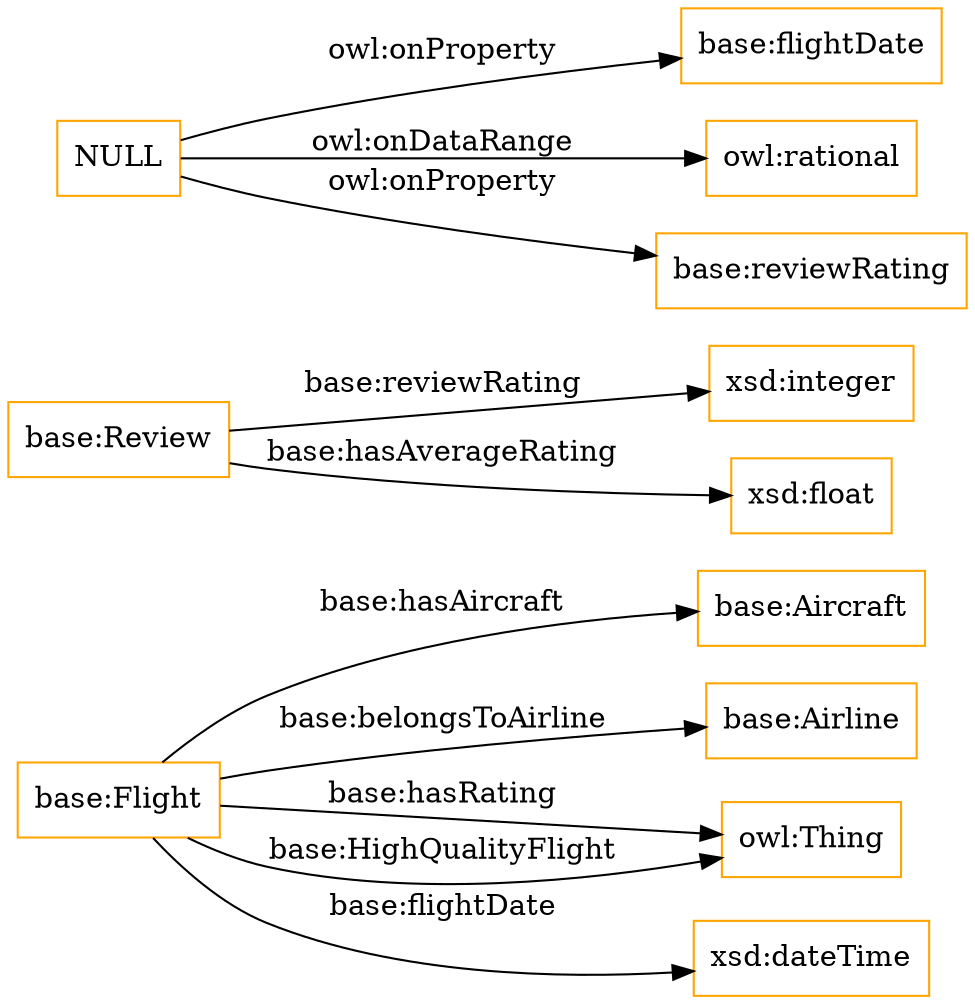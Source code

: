 digraph ar2dtool_diagram { 
rankdir=LR;
size="1501"
node [shape = rectangle, color="orange"]; "base:Flight" "base:Aircraft" "base:Review" "base:Airline" ; /*classes style*/
	"NULL" -> "base:flightDate" [ label = "owl:onProperty" ];
	"NULL" -> "owl:rational" [ label = "owl:onDataRange" ];
	"NULL" -> "base:reviewRating" [ label = "owl:onProperty" ];
	"base:Flight" -> "owl:Thing" [ label = "base:hasRating" ];
	"base:Flight" -> "xsd:dateTime" [ label = "base:flightDate" ];
	"base:Review" -> "xsd:integer" [ label = "base:reviewRating" ];
	"base:Flight" -> "owl:Thing" [ label = "base:HighQualityFlight" ];
	"base:Flight" -> "base:Aircraft" [ label = "base:hasAircraft" ];
	"base:Flight" -> "base:Airline" [ label = "base:belongsToAirline" ];
	"base:Review" -> "xsd:float" [ label = "base:hasAverageRating" ];

}

